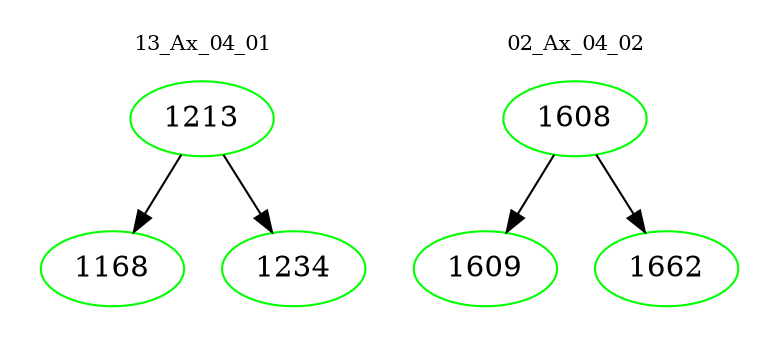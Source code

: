 digraph{
subgraph cluster_0 {
color = white
label = "13_Ax_04_01";
fontsize=10;
T0_1213 [label="1213", color="green"]
T0_1213 -> T0_1168 [color="black"]
T0_1168 [label="1168", color="green"]
T0_1213 -> T0_1234 [color="black"]
T0_1234 [label="1234", color="green"]
}
subgraph cluster_1 {
color = white
label = "02_Ax_04_02";
fontsize=10;
T1_1608 [label="1608", color="green"]
T1_1608 -> T1_1609 [color="black"]
T1_1609 [label="1609", color="green"]
T1_1608 -> T1_1662 [color="black"]
T1_1662 [label="1662", color="green"]
}
}
